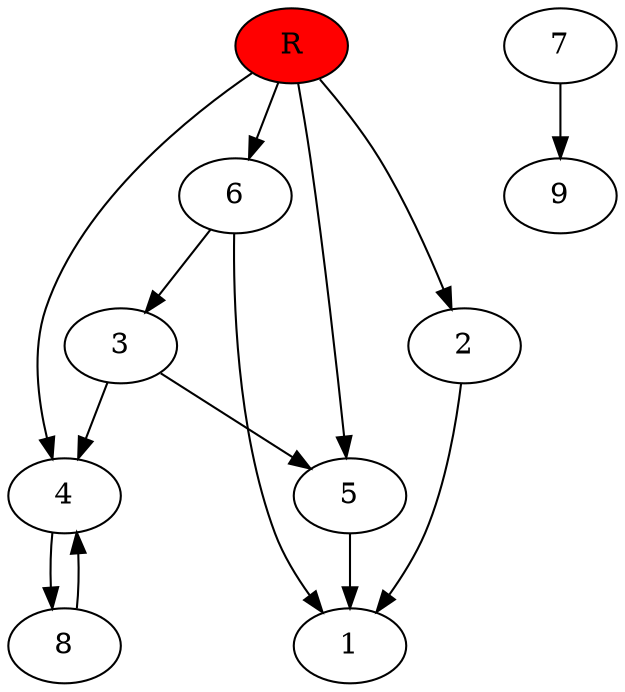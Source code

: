 digraph prb20782 {
	1
	2
	3
	4
	5
	6
	7
	8
	R [fillcolor="#ff0000" style=filled]
	2 -> 1
	3 -> 4
	3 -> 5
	4 -> 8
	5 -> 1
	6 -> 1
	6 -> 3
	7 -> 9
	8 -> 4
	R -> 2
	R -> 4
	R -> 5
	R -> 6
}
